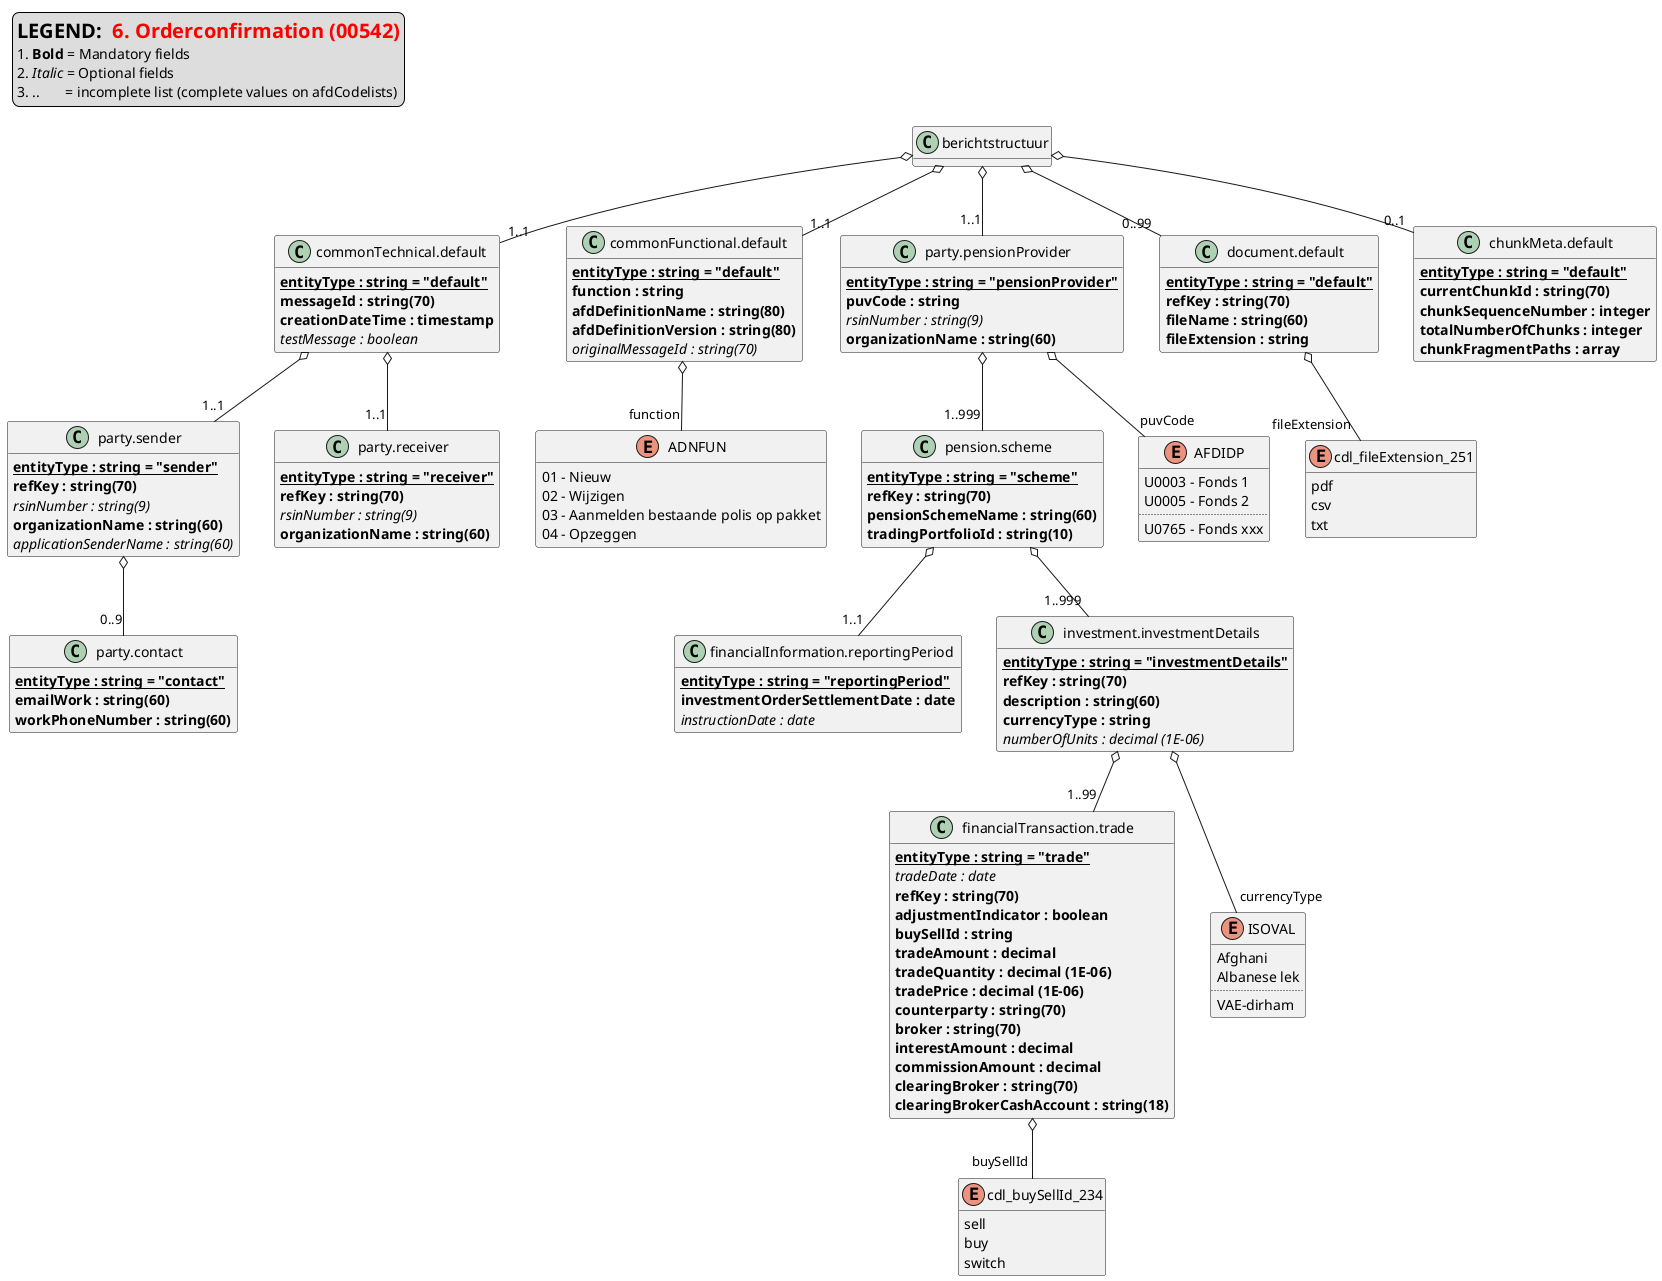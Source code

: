 @startuml
hide methods
set separator none

legend top left
<size:20><b>LEGEND: </b> <color:red><b>6. Orderconfirmation (00542)</b></color></size>
1. <b>Bold</b> = Mandatory fields
2. <i>Italic</i> = Optional fields
3. ..       = incomplete list (complete values on afdCodelists)
end legend

class berichtstructuur {}

class commonTechnical.default {
    {static} **entityType : string = "default"**
    {field} **messageId : string(70)**
    {field} **creationDateTime : timestamp**
    {field} <i>testMessage : boolean</i>
}

class party.sender {
    {static} **entityType : string = "sender"**
    {field} **refKey : string(70)**
    {field} <i>rsinNumber : string(9)</i>
    {field} **organizationName : string(60)**
    {field} <i>applicationSenderName : string(60)</i>
}

class party.contact {
    {static} **entityType : string = "contact"**
    {field} **emailWork : string(60)**
    {field} **workPhoneNumber : string(60)**
}

class party.receiver {
    {static} **entityType : string = "receiver"**
    {field} **refKey : string(70)**
    {field} <i>rsinNumber : string(9)</i>
    {field} **organizationName : string(60)**
}

class commonFunctional.default {
    {static} **entityType : string = "default"**
    {field} **function : string**
    {field} **afdDefinitionName : string(80)**
    {field} **afdDefinitionVersion : string(80)**
    {field} <i>originalMessageId : string(70)</i>
}

class party.pensionProvider {
    {static} **entityType : string = "pensionProvider"**
    {field} **puvCode : string**
    {field} <i>rsinNumber : string(9)</i>
    {field} **organizationName : string(60)**
}

class pension.scheme {
    {static} **entityType : string = "scheme"**
    {field} **refKey : string(70)**
    {field} **pensionSchemeName : string(60)**
    {field} **tradingPortfolioId : string(10)**
}

class financialInformation.reportingPeriod {
    {static} **entityType : string = "reportingPeriod"**
    {field} **investmentOrderSettlementDate : date**
    {field} <i>instructionDate : date</i>
}

class investment.investmentDetails {
    {static} **entityType : string = "investmentDetails"**
    {field} **refKey : string(70)**
    {field} **description : string(60)**
    {field} **currencyType : string**
    {field} <i>numberOfUnits : decimal (1E-06)</i>
}

class financialTransaction.trade {
    {static} **entityType : string = "trade"**
    {field} <i>tradeDate : date</i>
    {field} **refKey : string(70)**
    {field} **adjustmentIndicator : boolean**
    {field} **buySellId : string**
    {field} **tradeAmount : decimal**
    {field} **tradeQuantity : decimal (1E-06)**
    {field} **tradePrice : decimal (1E-06)**
    {field} **counterparty : string(70)**
    {field} **broker : string(70)**
    {field} **interestAmount : decimal**
    {field} **commissionAmount : decimal**
    {field} **clearingBroker : string(70)**
    {field} **clearingBrokerCashAccount : string(18)**
}

class document.default {
    {static} **entityType : string = "default"**
    {field} **refKey : string(70)**
    {field} **fileName : string(60)**
    {field} **fileExtension : string**
}

class chunkMeta.default {
    {static} **entityType : string = "default"**
    {field} **currentChunkId : string(70)**
    {field} **chunkSequenceNumber : integer**
    {field} **totalNumberOfChunks : integer**
    {field} **chunkFragmentPaths : array**
}

enum ADNFUN {
    01 - Nieuw
    02 - Wijzigen
    03 - Aanmelden bestaande polis op pakket
    04 - Opzeggen
}


enum AFDIDP {
    U0003 - Fonds 1
    U0005 - Fonds 2
    ..
    U0765 - Fonds xxx
}


enum ISOVAL {
    Afghani 
    Albanese lek 
    ..
    VAE-dirham 
}


enum cdl_buySellId_234 {
    sell
    buy
    switch
}


enum cdl_fileExtension_251 {
    pdf
    csv
    txt
}


berichtstructuur o-- "0..1" chunkMeta.default
berichtstructuur o-- "1..1" commonFunctional.default
berichtstructuur o-- "1..1" commonTechnical.default
berichtstructuur o-- "0..99" document.default
berichtstructuur o-- "1..1" party.pensionProvider
commonTechnical.default o-- "1..1" party.receiver
commonTechnical.default o-- "1..1" party.sender
investment.investmentDetails o-- "1..99" financialTransaction.trade
party.pensionProvider o-- "1..999" pension.scheme
party.sender o-- "0..9" party.contact
pension.scheme o-- "1..1" financialInformation.reportingPeriod
pension.scheme o-- "1..999" investment.investmentDetails
commonFunctional.default o-- "function" ADNFUN
document.default o-- "fileExtension" cdl_fileExtension_251
financialTransaction.trade o-- "buySellId" cdl_buySellId_234
investment.investmentDetails o-- "currencyType" ISOVAL
party.pensionProvider o-- "puvCode" AFDIDP
@enduml